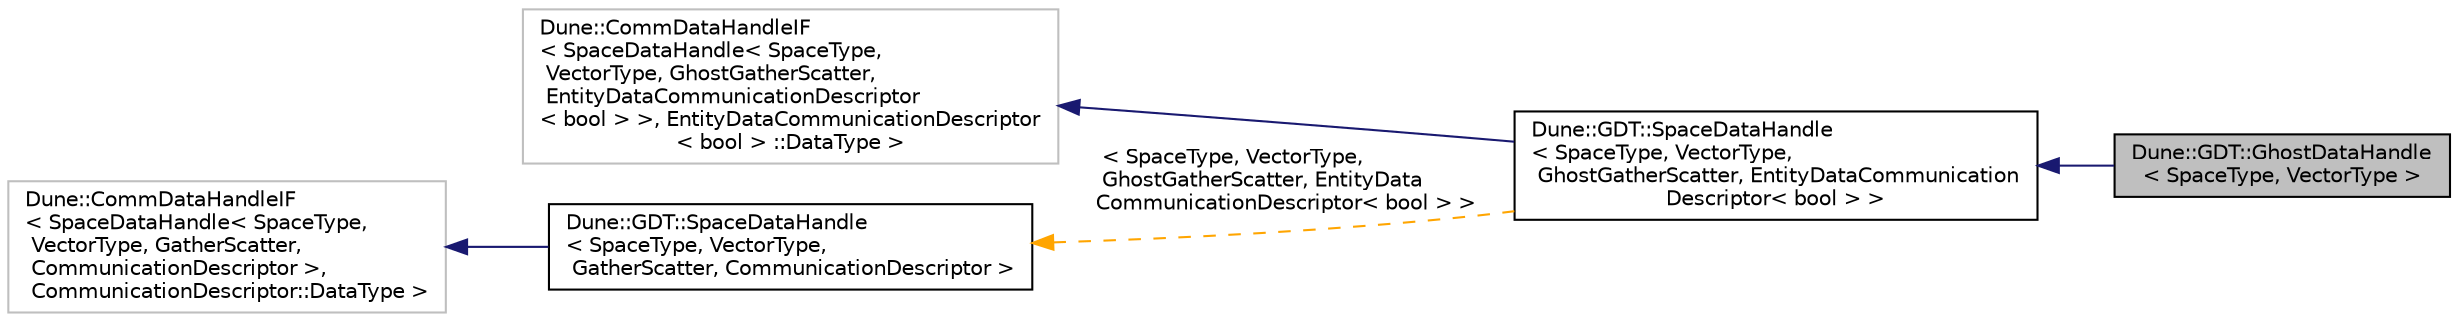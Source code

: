 digraph "Dune::GDT::GhostDataHandle&lt; SpaceType, VectorType &gt;"
{
  edge [fontname="Helvetica",fontsize="10",labelfontname="Helvetica",labelfontsize="10"];
  node [fontname="Helvetica",fontsize="10",shape=record];
  rankdir="LR";
  Node0 [label="Dune::GDT::GhostDataHandle\l\< SpaceType, VectorType \>",height=0.2,width=0.4,color="black", fillcolor="grey75", style="filled", fontcolor="black"];
  Node1 -> Node0 [dir="back",color="midnightblue",fontsize="10",style="solid",fontname="Helvetica"];
  Node1 [label="Dune::GDT::SpaceDataHandle\l\< SpaceType, VectorType,\l GhostGatherScatter, EntityDataCommunication\lDescriptor\< bool \> \>",height=0.2,width=0.4,color="black", fillcolor="white", style="filled",URL="$a02542.html"];
  Node2 -> Node1 [dir="back",color="midnightblue",fontsize="10",style="solid",fontname="Helvetica"];
  Node2 [label="Dune::CommDataHandleIF\l\< SpaceDataHandle\< SpaceType,\l VectorType, GhostGatherScatter,\l EntityDataCommunicationDescriptor\l\< bool \> \>, EntityDataCommunicationDescriptor\l\< bool \> ::DataType \>",height=0.2,width=0.4,color="grey75", fillcolor="white", style="filled"];
  Node3 -> Node1 [dir="back",color="orange",fontsize="10",style="dashed",label=" \< SpaceType, VectorType,\l GhostGatherScatter, EntityData\lCommunicationDescriptor\< bool \> \>" ,fontname="Helvetica"];
  Node3 [label="Dune::GDT::SpaceDataHandle\l\< SpaceType, VectorType,\l GatherScatter, CommunicationDescriptor \>",height=0.2,width=0.4,color="black", fillcolor="white", style="filled",URL="$a02542.html"];
  Node4 -> Node3 [dir="back",color="midnightblue",fontsize="10",style="solid",fontname="Helvetica"];
  Node4 [label="Dune::CommDataHandleIF\l\< SpaceDataHandle\< SpaceType,\l VectorType, GatherScatter,\l CommunicationDescriptor \>,\l CommunicationDescriptor::DataType \>",height=0.2,width=0.4,color="grey75", fillcolor="white", style="filled"];
}
